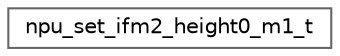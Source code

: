 digraph "Graphical Class Hierarchy"
{
 // LATEX_PDF_SIZE
  bgcolor="transparent";
  edge [fontname=Helvetica,fontsize=10,labelfontname=Helvetica,labelfontsize=10];
  node [fontname=Helvetica,fontsize=10,shape=box,height=0.2,width=0.4];
  rankdir="LR";
  Node0 [id="Node000000",label="npu_set_ifm2_height0_m1_t",height=0.2,width=0.4,color="grey40", fillcolor="white", style="filled",URL="$structnpu__set__ifm2__height0__m1__t.html",tooltip=" "];
}
